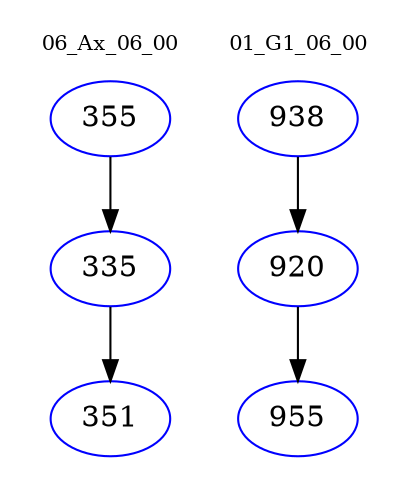digraph{
subgraph cluster_0 {
color = white
label = "06_Ax_06_00";
fontsize=10;
T0_355 [label="355", color="blue"]
T0_355 -> T0_335 [color="black"]
T0_335 [label="335", color="blue"]
T0_335 -> T0_351 [color="black"]
T0_351 [label="351", color="blue"]
}
subgraph cluster_1 {
color = white
label = "01_G1_06_00";
fontsize=10;
T1_938 [label="938", color="blue"]
T1_938 -> T1_920 [color="black"]
T1_920 [label="920", color="blue"]
T1_920 -> T1_955 [color="black"]
T1_955 [label="955", color="blue"]
}
}
